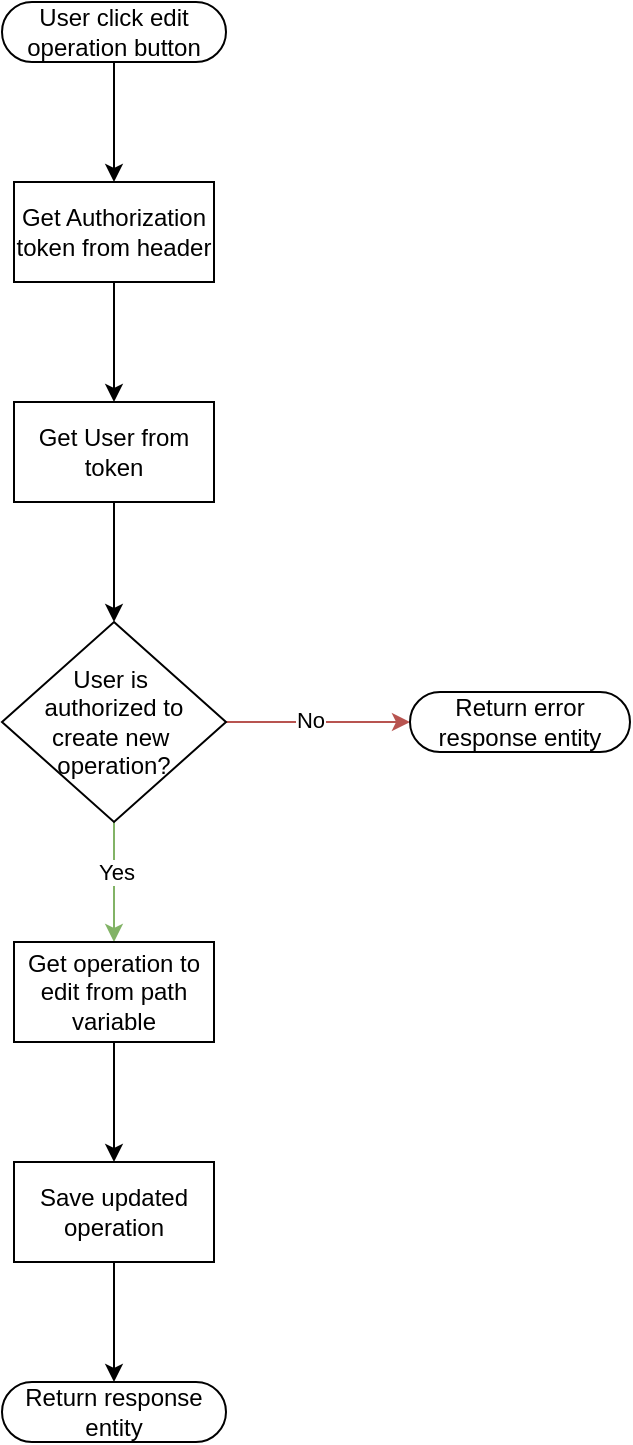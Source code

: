 <mxfile version="28.0.7">
  <diagram name="Página-1" id="TMDoCD8hCcpHIJEySzZF">
    <mxGraphModel dx="727" dy="406" grid="1" gridSize="10" guides="1" tooltips="1" connect="1" arrows="1" fold="1" page="1" pageScale="1" pageWidth="827" pageHeight="1169" math="0" shadow="0">
      <root>
        <mxCell id="0" />
        <mxCell id="1" parent="0" />
        <mxCell id="UQOomTZAaCyZAPaUyG3R-46" style="edgeStyle=orthogonalEdgeStyle;rounded=0;orthogonalLoop=1;jettySize=auto;html=1;entryX=0.5;entryY=0.5;entryDx=0;entryDy=-15;entryPerimeter=0;" parent="1" edge="1">
          <mxGeometry relative="1" as="geometry">
            <mxPoint x="414" y="530" as="targetPoint" />
          </mxGeometry>
        </mxCell>
        <mxCell id="QcQdOetUA6qP5Ii0NC-2-26" style="edgeStyle=orthogonalEdgeStyle;rounded=0;orthogonalLoop=1;jettySize=auto;html=1;" parent="1" edge="1">
          <mxGeometry relative="1" as="geometry">
            <mxPoint x="140" y="710" as="sourcePoint" />
          </mxGeometry>
        </mxCell>
        <mxCell id="7Zbe0JVSpx2qkuPcfZEY-54" style="edgeStyle=orthogonalEdgeStyle;rounded=0;orthogonalLoop=1;jettySize=auto;html=1;" edge="1" parent="1" source="7Zbe0JVSpx2qkuPcfZEY-32" target="7Zbe0JVSpx2qkuPcfZEY-39">
          <mxGeometry relative="1" as="geometry" />
        </mxCell>
        <mxCell id="7Zbe0JVSpx2qkuPcfZEY-32" value="User click edit operation button" style="html=1;dashed=0;whiteSpace=wrap;shape=mxgraph.dfd.start" vertex="1" parent="1">
          <mxGeometry x="358" y="40" width="112" height="30" as="geometry" />
        </mxCell>
        <mxCell id="7Zbe0JVSpx2qkuPcfZEY-57" style="edgeStyle=orthogonalEdgeStyle;rounded=0;orthogonalLoop=1;jettySize=auto;html=1;" edge="1" parent="1" source="7Zbe0JVSpx2qkuPcfZEY-33" target="7Zbe0JVSpx2qkuPcfZEY-37">
          <mxGeometry relative="1" as="geometry" />
        </mxCell>
        <mxCell id="7Zbe0JVSpx2qkuPcfZEY-33" value="Save updated operation" style="html=1;dashed=0;whiteSpace=wrap;" vertex="1" parent="1">
          <mxGeometry x="364" y="620" width="100" height="50" as="geometry" />
        </mxCell>
        <mxCell id="7Zbe0JVSpx2qkuPcfZEY-37" value="Return response entity" style="html=1;dashed=0;whiteSpace=wrap;shape=mxgraph.dfd.start" vertex="1" parent="1">
          <mxGeometry x="358" y="730" width="112" height="30" as="geometry" />
        </mxCell>
        <mxCell id="7Zbe0JVSpx2qkuPcfZEY-43" style="edgeStyle=orthogonalEdgeStyle;rounded=0;orthogonalLoop=1;jettySize=auto;html=1;" edge="1" parent="1" source="7Zbe0JVSpx2qkuPcfZEY-39" target="7Zbe0JVSpx2qkuPcfZEY-42">
          <mxGeometry relative="1" as="geometry" />
        </mxCell>
        <mxCell id="7Zbe0JVSpx2qkuPcfZEY-39" value="Get Authorization token from header" style="html=1;dashed=0;whiteSpace=wrap;" vertex="1" parent="1">
          <mxGeometry x="364" y="130" width="100" height="50" as="geometry" />
        </mxCell>
        <mxCell id="7Zbe0JVSpx2qkuPcfZEY-45" style="edgeStyle=orthogonalEdgeStyle;rounded=0;orthogonalLoop=1;jettySize=auto;html=1;fillColor=#d5e8d4;strokeColor=#82b366;" edge="1" parent="1" source="7Zbe0JVSpx2qkuPcfZEY-41" target="7Zbe0JVSpx2qkuPcfZEY-51">
          <mxGeometry relative="1" as="geometry" />
        </mxCell>
        <mxCell id="7Zbe0JVSpx2qkuPcfZEY-46" value="Yes" style="edgeLabel;html=1;align=center;verticalAlign=middle;resizable=0;points=[];" vertex="1" connectable="0" parent="7Zbe0JVSpx2qkuPcfZEY-45">
          <mxGeometry x="-0.172" y="1" relative="1" as="geometry">
            <mxPoint as="offset" />
          </mxGeometry>
        </mxCell>
        <mxCell id="7Zbe0JVSpx2qkuPcfZEY-48" style="edgeStyle=orthogonalEdgeStyle;rounded=0;orthogonalLoop=1;jettySize=auto;html=1;fillColor=#f8cecc;strokeColor=#b85450;" edge="1" parent="1" source="7Zbe0JVSpx2qkuPcfZEY-41" target="7Zbe0JVSpx2qkuPcfZEY-47">
          <mxGeometry relative="1" as="geometry" />
        </mxCell>
        <mxCell id="7Zbe0JVSpx2qkuPcfZEY-49" value="No" style="edgeLabel;html=1;align=center;verticalAlign=middle;resizable=0;points=[];" vertex="1" connectable="0" parent="7Zbe0JVSpx2qkuPcfZEY-48">
          <mxGeometry x="-0.082" y="1" relative="1" as="geometry">
            <mxPoint as="offset" />
          </mxGeometry>
        </mxCell>
        <mxCell id="7Zbe0JVSpx2qkuPcfZEY-41" value="&lt;div&gt;User&amp;nbsp;is&amp;nbsp;&lt;/div&gt;&lt;div&gt;authorized to create&amp;nbsp;new&amp;nbsp;&lt;/div&gt;&lt;div&gt;operation?&lt;/div&gt;" style="shape=rhombus;html=1;dashed=0;whiteSpace=wrap;perimeter=rhombusPerimeter;" vertex="1" parent="1">
          <mxGeometry x="358" y="350" width="112" height="100" as="geometry" />
        </mxCell>
        <mxCell id="7Zbe0JVSpx2qkuPcfZEY-44" style="edgeStyle=orthogonalEdgeStyle;rounded=0;orthogonalLoop=1;jettySize=auto;html=1;" edge="1" parent="1" source="7Zbe0JVSpx2qkuPcfZEY-42" target="7Zbe0JVSpx2qkuPcfZEY-41">
          <mxGeometry relative="1" as="geometry" />
        </mxCell>
        <mxCell id="7Zbe0JVSpx2qkuPcfZEY-42" value="Get User from token" style="html=1;dashed=0;whiteSpace=wrap;" vertex="1" parent="1">
          <mxGeometry x="364" y="240" width="100" height="50" as="geometry" />
        </mxCell>
        <mxCell id="7Zbe0JVSpx2qkuPcfZEY-47" value="Return error response entity" style="html=1;dashed=0;whiteSpace=wrap;shape=mxgraph.dfd.start" vertex="1" parent="1">
          <mxGeometry x="562" y="385" width="110" height="30" as="geometry" />
        </mxCell>
        <mxCell id="7Zbe0JVSpx2qkuPcfZEY-56" style="edgeStyle=orthogonalEdgeStyle;rounded=0;orthogonalLoop=1;jettySize=auto;html=1;" edge="1" parent="1" source="7Zbe0JVSpx2qkuPcfZEY-51" target="7Zbe0JVSpx2qkuPcfZEY-33">
          <mxGeometry relative="1" as="geometry" />
        </mxCell>
        <mxCell id="7Zbe0JVSpx2qkuPcfZEY-51" value="&lt;div&gt;Get operation to edit from path variable&lt;/div&gt;" style="html=1;dashed=0;whiteSpace=wrap;" vertex="1" parent="1">
          <mxGeometry x="364" y="510" width="100" height="50" as="geometry" />
        </mxCell>
      </root>
    </mxGraphModel>
  </diagram>
</mxfile>
